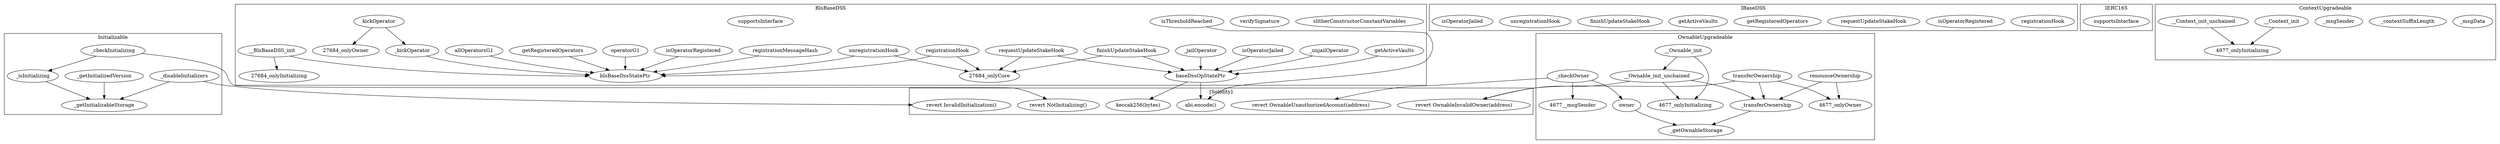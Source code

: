 strict digraph {
subgraph cluster_4931_Initializable {
label = "Initializable"
"4931__getInitializedVersion" [label="_getInitializedVersion"]
"4931__isInitializing" [label="_isInitializing"]
"4931__checkInitializing" [label="_checkInitializing"]
"4931__disableInitializers" [label="_disableInitializers"]
"4931__getInitializableStorage" [label="_getInitializableStorage"]
"4931__getInitializedVersion" -> "4931__getInitializableStorage"
"4931__disableInitializers" -> "4931__getInitializableStorage"
"4931__checkInitializing" -> "4931__isInitializing"
"4931__isInitializing" -> "4931__getInitializableStorage"
}subgraph cluster_27684_BlsBaseDSS {
label = "BlsBaseDSS"
"27684_slitherConstructorConstantVariables" [label="slitherConstructorConstantVariables"]
"27684_finishUpdateStakeHook" [label="finishUpdateStakeHook"]
"27684_blsBaseDssStatePtr" [label="blsBaseDssStatePtr"]
"27684_registrationMessageHash" [label="registrationMessageHash"]
"27684_verifySignature" [label="verifySignature"]
"27684_baseDssOpStatePtr" [label="baseDssOpStatePtr"]
"27684_getActiveVaults" [label="getActiveVaults"]
"27684_isOperatorRegistered" [label="isOperatorRegistered"]
"27684__unjailOperator" [label="_unjailOperator"]
"27684_operatorG1" [label="operatorG1"]
"27684_isThresholdReached" [label="isThresholdReached"]
"27684_isOperatorJailed" [label="isOperatorJailed"]
"27684_registrationHook" [label="registrationHook"]
"27684_requestUpdateStakeHook" [label="requestUpdateStakeHook"]
"27684_getRegisteredOperators" [label="getRegisteredOperators"]
"27684__jailOperator" [label="_jailOperator"]
"27684_allOperatorsG1" [label="allOperatorsG1"]
"27684_supportsInterface" [label="supportsInterface"]
"27684__kickOperator" [label="_kickOperator"]
"27684_unregistrationHook" [label="unregistrationHook"]
"27684___BlsBaseDSS_init" [label="__BlsBaseDSS_init"]
"27684_kickOperator" [label="kickOperator"]
"27684_requestUpdateStakeHook" -> "27684_baseDssOpStatePtr"
"27684___BlsBaseDSS_init" -> "27684_blsBaseDssStatePtr"
"27684_allOperatorsG1" -> "27684_blsBaseDssStatePtr"
"27684_getRegisteredOperators" -> "27684_blsBaseDssStatePtr"
"27684_registrationMessageHash" -> "27684_blsBaseDssStatePtr"
"27684_isOperatorJailed" -> "27684_baseDssOpStatePtr"
"27684_finishUpdateStakeHook" -> "27684_baseDssOpStatePtr"
"27684_registrationHook" -> "27684_onlyCore"
"27684_unregistrationHook" -> "27684_onlyCore"
"27684_getActiveVaults" -> "27684_baseDssOpStatePtr"
"27684_isOperatorRegistered" -> "27684_blsBaseDssStatePtr"
"27684__unjailOperator" -> "27684_baseDssOpStatePtr"
"27684_kickOperator" -> "27684__kickOperator"
"27684_registrationHook" -> "27684_blsBaseDssStatePtr"
"27684__kickOperator" -> "27684_blsBaseDssStatePtr"
"27684___BlsBaseDSS_init" -> "27684_onlyInitializing"
"27684_requestUpdateStakeHook" -> "27684_onlyCore"
"27684_unregistrationHook" -> "27684_blsBaseDssStatePtr"
"27684_kickOperator" -> "27684_onlyOwner"
"27684_operatorG1" -> "27684_blsBaseDssStatePtr"
"27684_finishUpdateStakeHook" -> "27684_onlyCore"
"27684__jailOperator" -> "27684_baseDssOpStatePtr"
}subgraph cluster_4677_OwnableUpgradeable {
label = "OwnableUpgradeable"
"4677__transferOwnership" [label="_transferOwnership"]
"4677___Ownable_init_unchained" [label="__Ownable_init_unchained"]
"4677__checkOwner" [label="_checkOwner"]
"4677_transferOwnership" [label="transferOwnership"]
"4677_owner" [label="owner"]
"4677_renounceOwnership" [label="renounceOwnership"]
"4677___Ownable_init" [label="__Ownable_init"]
"4677__getOwnableStorage" [label="_getOwnableStorage"]
"4677_transferOwnership" -> "4677_onlyOwner"
"4677_owner" -> "4677__getOwnableStorage"
"4677_transferOwnership" -> "4677__transferOwnership"
"4677__transferOwnership" -> "4677__getOwnableStorage"
"4677_renounceOwnership" -> "4677_onlyOwner"
"4677___Ownable_init" -> "4677_onlyInitializing"
"4677___Ownable_init_unchained" -> "4677__transferOwnership"
"4677_renounceOwnership" -> "4677__transferOwnership"
"4677__checkOwner" -> "4677__msgSender"
"4677___Ownable_init_unchained" -> "4677_onlyInitializing"
"4677___Ownable_init" -> "4677___Ownable_init_unchained"
"4677__checkOwner" -> "4677_owner"
}subgraph cluster_29894_IBaseDSS {
label = "IBaseDSS"
"29894_registrationHook" [label="registrationHook"]
"29894_isOperatorRegistered" [label="isOperatorRegistered"]
"29894_requestUpdateStakeHook" [label="requestUpdateStakeHook"]
"29894_getRegisteredOperators" [label="getRegisteredOperators"]
"29894_getActiveVaults" [label="getActiveVaults"]
"29894_finishUpdateStakeHook" [label="finishUpdateStakeHook"]
"29894_unregistrationHook" [label="unregistrationHook"]
"29894_isOperatorJailed" [label="isOperatorJailed"]
}subgraph cluster_6573_IERC165 {
label = "IERC165"
"6573_supportsInterface" [label="supportsInterface"]
}subgraph cluster_4977_ContextUpgradeable {
label = "ContextUpgradeable"
"4977__msgData" [label="_msgData"]
"4977__contextSuffixLength" [label="_contextSuffixLength"]
"4977__msgSender" [label="_msgSender"]
"4977___Context_init" [label="__Context_init"]
"4977___Context_init_unchained" [label="__Context_init_unchained"]
"4977___Context_init_unchained" -> "4977_onlyInitializing"
"4977___Context_init" -> "4977_onlyInitializing"
}subgraph cluster_solidity {
label = "[Solidity]"
"revert OwnableInvalidOwner(address)" 
"revert NotInitializing()" 
"abi.encode()" 
"revert InvalidInitialization()" 
"keccak256(bytes)" 
"revert OwnableUnauthorizedAccount(address)" 
"27684_isThresholdReached" -> "abi.encode()"
"4677__checkOwner" -> "revert OwnableUnauthorizedAccount(address)"
"4677_transferOwnership" -> "revert OwnableInvalidOwner(address)"
"27684_baseDssOpStatePtr" -> "keccak256(bytes)"
"4931__checkInitializing" -> "revert NotInitializing()"
"4677___Ownable_init_unchained" -> "revert OwnableInvalidOwner(address)"
"27684_baseDssOpStatePtr" -> "abi.encode()"
"4931__disableInitializers" -> "revert InvalidInitialization()"
}
}